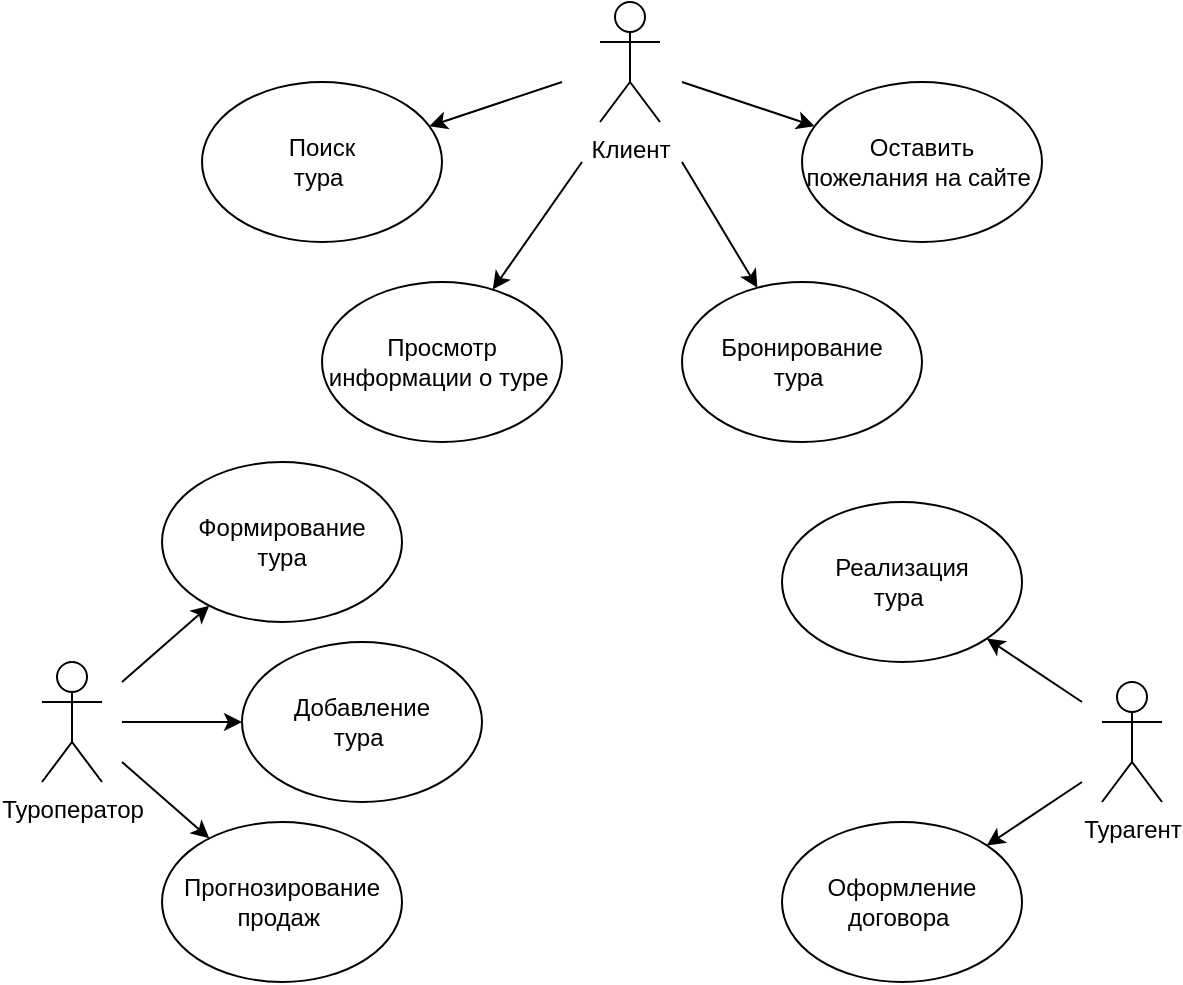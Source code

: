<mxfile version="21.7.5" type="device">
  <diagram name="Страница — 1" id="qEfiiiT9q0WUqi4TZ66W">
    <mxGraphModel dx="956" dy="540" grid="1" gridSize="10" guides="1" tooltips="1" connect="1" arrows="1" fold="1" page="1" pageScale="1" pageWidth="827" pageHeight="1169" math="0" shadow="0">
      <root>
        <mxCell id="0" />
        <mxCell id="1" parent="0" />
        <mxCell id="eO7-TTs9Fb7NeL-YVznz-10" value="Клиент&lt;br&gt;" style="shape=umlActor;verticalLabelPosition=bottom;verticalAlign=top;html=1;outlineConnect=0;" vertex="1" parent="1">
          <mxGeometry x="399" y="70" width="30" height="60" as="geometry" />
        </mxCell>
        <mxCell id="eO7-TTs9Fb7NeL-YVznz-11" value="" style="endArrow=classic;html=1;rounded=0;" edge="1" parent="1" target="eO7-TTs9Fb7NeL-YVznz-12">
          <mxGeometry width="50" height="50" relative="1" as="geometry">
            <mxPoint x="440" y="110" as="sourcePoint" />
            <mxPoint x="560" y="160" as="targetPoint" />
          </mxGeometry>
        </mxCell>
        <mxCell id="eO7-TTs9Fb7NeL-YVznz-12" value="Оставить&lt;br/&gt;пожелания на сайте&amp;nbsp;" style="ellipse;whiteSpace=wrap;html=1;" vertex="1" parent="1">
          <mxGeometry x="500" y="110" width="120" height="80" as="geometry" />
        </mxCell>
        <mxCell id="eO7-TTs9Fb7NeL-YVznz-13" value="" style="endArrow=classic;html=1;rounded=0;" edge="1" parent="1" target="eO7-TTs9Fb7NeL-YVznz-14">
          <mxGeometry width="50" height="50" relative="1" as="geometry">
            <mxPoint x="440" y="150" as="sourcePoint" />
            <mxPoint x="420" y="260" as="targetPoint" />
          </mxGeometry>
        </mxCell>
        <mxCell id="eO7-TTs9Fb7NeL-YVznz-14" value="Бронирование&lt;br/&gt;тура&amp;nbsp;" style="ellipse;whiteSpace=wrap;html=1;" vertex="1" parent="1">
          <mxGeometry x="440" y="210" width="120" height="80" as="geometry" />
        </mxCell>
        <mxCell id="eO7-TTs9Fb7NeL-YVznz-15" value="" style="endArrow=classic;html=1;rounded=0;" edge="1" parent="1" target="eO7-TTs9Fb7NeL-YVznz-16">
          <mxGeometry width="50" height="50" relative="1" as="geometry">
            <mxPoint x="390" y="150" as="sourcePoint" />
            <mxPoint x="330" y="200" as="targetPoint" />
          </mxGeometry>
        </mxCell>
        <mxCell id="eO7-TTs9Fb7NeL-YVznz-16" value="Просмотр&lt;br/&gt;информации о туре&amp;nbsp;" style="ellipse;whiteSpace=wrap;html=1;" vertex="1" parent="1">
          <mxGeometry x="260" y="210" width="120" height="80" as="geometry" />
        </mxCell>
        <mxCell id="eO7-TTs9Fb7NeL-YVznz-18" value="" style="endArrow=classic;html=1;rounded=0;" edge="1" parent="1" target="eO7-TTs9Fb7NeL-YVznz-19">
          <mxGeometry width="50" height="50" relative="1" as="geometry">
            <mxPoint x="380" y="110" as="sourcePoint" />
            <mxPoint x="190" y="180" as="targetPoint" />
          </mxGeometry>
        </mxCell>
        <mxCell id="eO7-TTs9Fb7NeL-YVznz-19" value="Поиск&lt;br/&gt;тура&amp;nbsp;" style="ellipse;whiteSpace=wrap;html=1;" vertex="1" parent="1">
          <mxGeometry x="200" y="110" width="120" height="80" as="geometry" />
        </mxCell>
        <mxCell id="eO7-TTs9Fb7NeL-YVznz-21" value="Туроператор" style="shape=umlActor;verticalLabelPosition=bottom;verticalAlign=top;html=1;outlineConnect=0;" vertex="1" parent="1">
          <mxGeometry x="120" y="400" width="30" height="60" as="geometry" />
        </mxCell>
        <mxCell id="eO7-TTs9Fb7NeL-YVznz-22" value="" style="endArrow=classic;html=1;rounded=0;" edge="1" parent="1" target="eO7-TTs9Fb7NeL-YVznz-29">
          <mxGeometry width="50" height="50" relative="1" as="geometry">
            <mxPoint x="160" y="410" as="sourcePoint" />
            <mxPoint x="220" y="360" as="targetPoint" />
          </mxGeometry>
        </mxCell>
        <mxCell id="eO7-TTs9Fb7NeL-YVznz-23" value="" style="endArrow=classic;html=1;rounded=0;" edge="1" parent="1" target="eO7-TTs9Fb7NeL-YVznz-28">
          <mxGeometry width="50" height="50" relative="1" as="geometry">
            <mxPoint x="160" y="430" as="sourcePoint" />
            <mxPoint x="220" y="390" as="targetPoint" />
          </mxGeometry>
        </mxCell>
        <mxCell id="eO7-TTs9Fb7NeL-YVznz-24" value="" style="endArrow=classic;html=1;rounded=0;" edge="1" parent="1" target="eO7-TTs9Fb7NeL-YVznz-27">
          <mxGeometry width="50" height="50" relative="1" as="geometry">
            <mxPoint x="160" y="450" as="sourcePoint" />
            <mxPoint x="220" y="420" as="targetPoint" />
          </mxGeometry>
        </mxCell>
        <mxCell id="eO7-TTs9Fb7NeL-YVznz-27" value="Прогнозирование&lt;br/&gt;продаж&amp;nbsp;" style="ellipse;whiteSpace=wrap;html=1;" vertex="1" parent="1">
          <mxGeometry x="180" y="480" width="120" height="80" as="geometry" />
        </mxCell>
        <mxCell id="eO7-TTs9Fb7NeL-YVznz-28" value="Добавление&lt;br/&gt;тура&amp;nbsp;" style="ellipse;whiteSpace=wrap;html=1;" vertex="1" parent="1">
          <mxGeometry x="220" y="390" width="120" height="80" as="geometry" />
        </mxCell>
        <mxCell id="eO7-TTs9Fb7NeL-YVznz-29" value="Формирование&lt;br/&gt;тура" style="ellipse;whiteSpace=wrap;html=1;" vertex="1" parent="1">
          <mxGeometry x="180" y="300" width="120" height="80" as="geometry" />
        </mxCell>
        <mxCell id="eO7-TTs9Fb7NeL-YVznz-30" value="Турагент" style="shape=umlActor;verticalLabelPosition=bottom;verticalAlign=top;html=1;outlineConnect=0;" vertex="1" parent="1">
          <mxGeometry x="650" y="410" width="30" height="60" as="geometry" />
        </mxCell>
        <mxCell id="eO7-TTs9Fb7NeL-YVznz-31" value="" style="endArrow=classic;html=1;rounded=0;" edge="1" parent="1" target="eO7-TTs9Fb7NeL-YVznz-34">
          <mxGeometry width="50" height="50" relative="1" as="geometry">
            <mxPoint x="640" y="420" as="sourcePoint" />
            <mxPoint x="590" y="380" as="targetPoint" />
          </mxGeometry>
        </mxCell>
        <mxCell id="eO7-TTs9Fb7NeL-YVznz-32" value="" style="endArrow=classic;html=1;rounded=0;" edge="1" parent="1" target="eO7-TTs9Fb7NeL-YVznz-33">
          <mxGeometry width="50" height="50" relative="1" as="geometry">
            <mxPoint x="640" y="460" as="sourcePoint" />
            <mxPoint x="600" y="500" as="targetPoint" />
          </mxGeometry>
        </mxCell>
        <mxCell id="eO7-TTs9Fb7NeL-YVznz-33" value="Оформление&lt;br/&gt;договора&amp;nbsp;" style="ellipse;whiteSpace=wrap;html=1;" vertex="1" parent="1">
          <mxGeometry x="490" y="480" width="120" height="80" as="geometry" />
        </mxCell>
        <mxCell id="eO7-TTs9Fb7NeL-YVznz-34" value="Реализация&lt;br/&gt;тура&amp;nbsp;" style="ellipse;whiteSpace=wrap;html=1;" vertex="1" parent="1">
          <mxGeometry x="490" y="320" width="120" height="80" as="geometry" />
        </mxCell>
      </root>
    </mxGraphModel>
  </diagram>
</mxfile>
